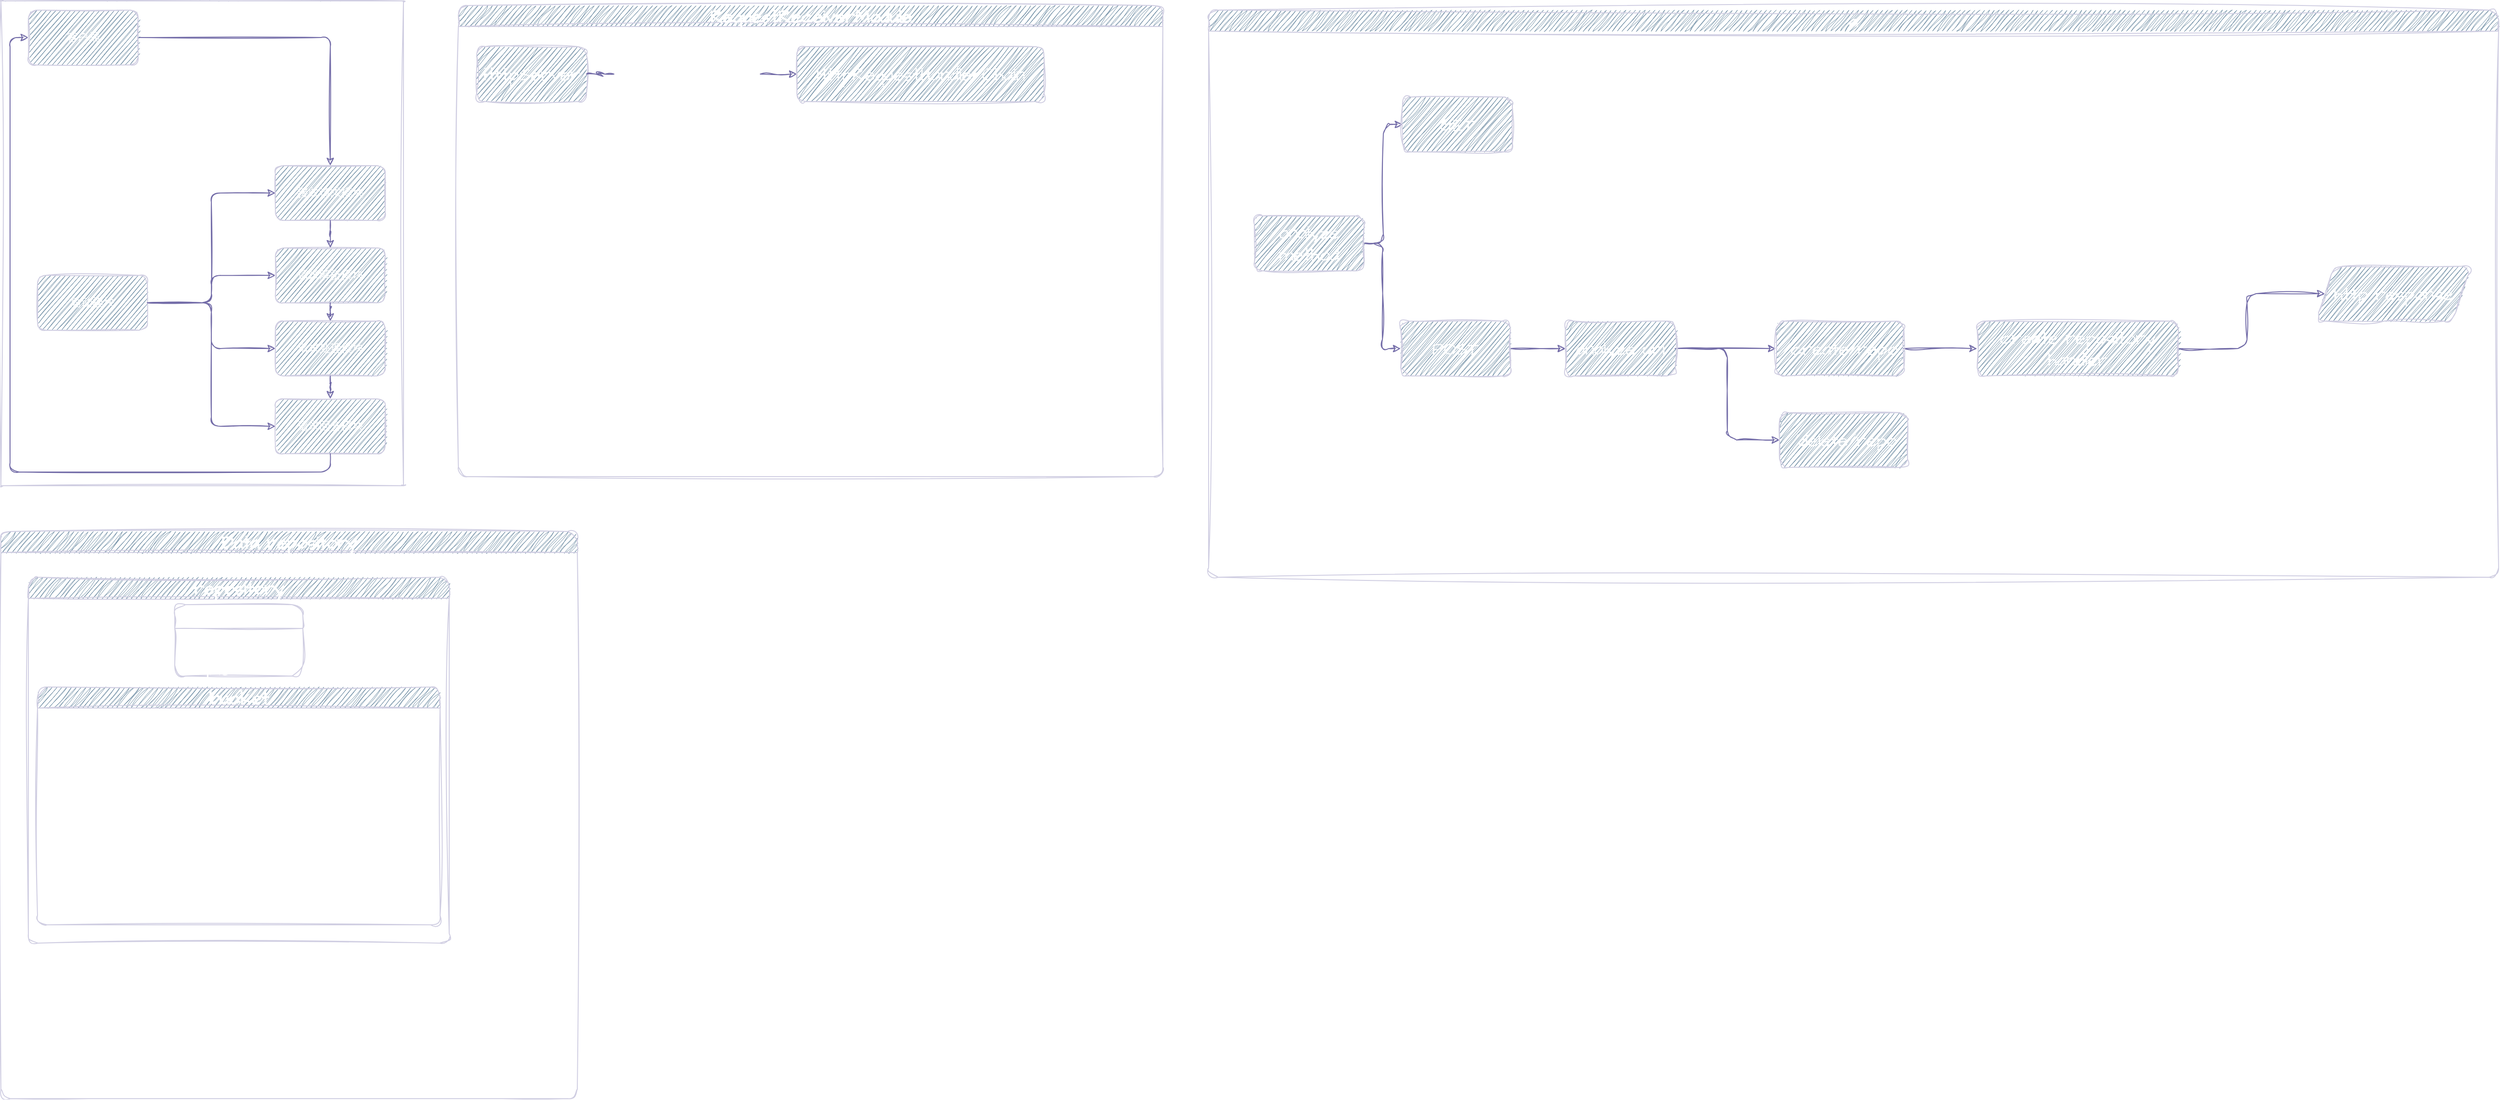 <mxfile version="20.5.3" type="embed"><diagram name="第 1 页" id="j3XViWv7Z2x4sv4psIhH"><mxGraphModel dx="755" dy="393" grid="1" gridSize="10" guides="1" tooltips="1" connect="1" arrows="1" fold="1" page="1" pageScale="1" pageWidth="827" pageHeight="1169" math="0" shadow="0"><root><mxCell id="0"/><mxCell id="1" parent="0"/><mxCell id="42" value="" style="swimlane;startSize=0;rounded=1;sketch=1;hachureGap=4;jiggle=2;strokeColor=#D0CEE2;fontFamily=Architects Daughter;fontSource=https%3A%2F%2Ffonts.googleapis.com%2Fcss%3Ffamily%3DArchitects%2BDaughter;fontSize=20;fontColor=#FFFFFF;fillColor=#5D7F99;" parent="1" vertex="1"><mxGeometry x="30" y="20" width="440" height="530" as="geometry"/></mxCell><mxCell id="z0B_1MBxLSLZRJ2WrU6A-1" value="启动模块" style="rounded=1;whiteSpace=wrap;html=1;sketch=1;fillColor=#5D7F99;strokeColor=#D0CEE2;fontColor=#FFFFFF;" parent="42" vertex="1"><mxGeometry x="40" y="300" width="120" height="60" as="geometry"/></mxCell><mxCell id="z0B_1MBxLSLZRJ2WrU6A-2" value="&lt;font color=&quot;#ffffff&quot;&gt;接收请求模块&lt;/font&gt;" style="rounded=1;whiteSpace=wrap;html=1;sketch=1;fillColor=#5D7F99;strokeColor=#D0CEE2;fontColor=#1A1A1A;" parent="42" vertex="1"><mxGeometry x="300" y="180" width="120" height="60" as="geometry"/></mxCell><mxCell id="z0B_1MBxLSLZRJ2WrU6A-6" style="edgeStyle=orthogonalEdgeStyle;rounded=1;orthogonalLoop=1;jettySize=auto;html=1;exitX=1;exitY=0.5;exitDx=0;exitDy=0;entryX=0;entryY=0.5;entryDx=0;entryDy=0;sketch=1;strokeColor=#736CA8;fontColor=#1A1A1A;" parent="42" source="z0B_1MBxLSLZRJ2WrU6A-1" target="z0B_1MBxLSLZRJ2WrU6A-2" edge="1"><mxGeometry relative="1" as="geometry"/></mxCell><mxCell id="z0B_1MBxLSLZRJ2WrU6A-3" value="请求解析模块" style="rounded=1;whiteSpace=wrap;html=1;sketch=1;fillColor=#5D7F99;strokeColor=#D0CEE2;fontColor=#FFFFFF;" parent="42" vertex="1"><mxGeometry x="300" y="270" width="120" height="60" as="geometry"/></mxCell><mxCell id="z0B_1MBxLSLZRJ2WrU6A-9" style="edgeStyle=orthogonalEdgeStyle;rounded=1;orthogonalLoop=1;jettySize=auto;html=1;exitX=1;exitY=0.5;exitDx=0;exitDy=0;sketch=1;strokeColor=#736CA8;fontColor=#1A1A1A;" parent="42" source="z0B_1MBxLSLZRJ2WrU6A-1" target="z0B_1MBxLSLZRJ2WrU6A-3" edge="1"><mxGeometry relative="1" as="geometry"/></mxCell><mxCell id="z0B_1MBxLSLZRJ2WrU6A-12" style="edgeStyle=orthogonalEdgeStyle;rounded=1;orthogonalLoop=1;jettySize=auto;html=1;sketch=1;strokeColor=#736CA8;fontColor=#1A1A1A;" parent="42" source="z0B_1MBxLSLZRJ2WrU6A-2" target="z0B_1MBxLSLZRJ2WrU6A-3" edge="1"><mxGeometry relative="1" as="geometry"/></mxCell><mxCell id="z0B_1MBxLSLZRJ2WrU6A-4" value="请求处理模块" style="rounded=1;whiteSpace=wrap;html=1;sketch=1;fillColor=#5D7F99;strokeColor=#D0CEE2;fontColor=#FFFFFF;" parent="42" vertex="1"><mxGeometry x="300" y="350" width="120" height="60" as="geometry"/></mxCell><mxCell id="z0B_1MBxLSLZRJ2WrU6A-10" style="edgeStyle=orthogonalEdgeStyle;rounded=1;orthogonalLoop=1;jettySize=auto;html=1;exitX=1;exitY=0.5;exitDx=0;exitDy=0;entryX=0;entryY=0.5;entryDx=0;entryDy=0;sketch=1;strokeColor=#736CA8;fontColor=#1A1A1A;" parent="42" source="z0B_1MBxLSLZRJ2WrU6A-1" target="z0B_1MBxLSLZRJ2WrU6A-4" edge="1"><mxGeometry relative="1" as="geometry"/></mxCell><mxCell id="z0B_1MBxLSLZRJ2WrU6A-13" style="edgeStyle=orthogonalEdgeStyle;rounded=1;orthogonalLoop=1;jettySize=auto;html=1;sketch=1;strokeColor=#736CA8;fontColor=#1A1A1A;" parent="42" source="z0B_1MBxLSLZRJ2WrU6A-3" target="z0B_1MBxLSLZRJ2WrU6A-4" edge="1"><mxGeometry relative="1" as="geometry"/></mxCell><mxCell id="z0B_1MBxLSLZRJ2WrU6A-5" value="请求回复模块" style="rounded=1;whiteSpace=wrap;html=1;sketch=1;fillColor=#5D7F99;strokeColor=#D0CEE2;fontColor=#FFFFFF;" parent="42" vertex="1"><mxGeometry x="300" y="435" width="120" height="60" as="geometry"/></mxCell><mxCell id="z0B_1MBxLSLZRJ2WrU6A-11" style="edgeStyle=orthogonalEdgeStyle;rounded=1;orthogonalLoop=1;jettySize=auto;html=1;exitX=1;exitY=0.5;exitDx=0;exitDy=0;entryX=0;entryY=0.5;entryDx=0;entryDy=0;sketch=1;strokeColor=#736CA8;fontColor=#1A1A1A;" parent="42" source="z0B_1MBxLSLZRJ2WrU6A-1" target="z0B_1MBxLSLZRJ2WrU6A-5" edge="1"><mxGeometry relative="1" as="geometry"/></mxCell><mxCell id="z0B_1MBxLSLZRJ2WrU6A-14" style="edgeStyle=orthogonalEdgeStyle;rounded=1;orthogonalLoop=1;jettySize=auto;html=1;sketch=1;strokeColor=#736CA8;fontColor=#1A1A1A;" parent="42" source="z0B_1MBxLSLZRJ2WrU6A-4" target="z0B_1MBxLSLZRJ2WrU6A-5" edge="1"><mxGeometry relative="1" as="geometry"/></mxCell><mxCell id="z0B_1MBxLSLZRJ2WrU6A-17" style="edgeStyle=orthogonalEdgeStyle;rounded=1;orthogonalLoop=1;jettySize=auto;html=1;entryX=0.5;entryY=0;entryDx=0;entryDy=0;sketch=1;strokeColor=#736CA8;fontColor=#1A1A1A;" parent="42" source="z0B_1MBxLSLZRJ2WrU6A-15" target="z0B_1MBxLSLZRJ2WrU6A-2" edge="1"><mxGeometry relative="1" as="geometry"/></mxCell><mxCell id="z0B_1MBxLSLZRJ2WrU6A-15" value="&lt;font color=&quot;#ffffff&quot;&gt;客户端&lt;/font&gt;" style="rounded=1;whiteSpace=wrap;html=1;sketch=1;fillColor=#5D7F99;strokeColor=#D0CEE2;fontColor=#1A1A1A;" parent="42" vertex="1"><mxGeometry x="30" y="10" width="120" height="60" as="geometry"/></mxCell><mxCell id="z0B_1MBxLSLZRJ2WrU6A-19" style="edgeStyle=orthogonalEdgeStyle;rounded=1;orthogonalLoop=1;jettySize=auto;html=1;exitX=0.5;exitY=1;exitDx=0;exitDy=0;entryX=0;entryY=0.5;entryDx=0;entryDy=0;sketch=1;strokeColor=#736CA8;fontColor=#1A1A1A;" parent="42" source="z0B_1MBxLSLZRJ2WrU6A-5" target="z0B_1MBxLSLZRJ2WrU6A-15" edge="1"><mxGeometry relative="1" as="geometry"/></mxCell><mxCell id="43" value="RequestReceiverModule" style="swimlane;whiteSpace=wrap;html=1;rounded=1;sketch=1;hachureGap=4;jiggle=2;strokeColor=#D0CEE2;fontFamily=Architects Daughter;fontSource=https%3A%2F%2Ffonts.googleapis.com%2Fcss%3Ffamily%3DArchitects%2BDaughter;fontSize=20;fontColor=#FFFFFF;fillColor=#5D7F99;" parent="1" vertex="1"><mxGeometry x="530" y="25" width="770" height="515" as="geometry"/></mxCell><mxCell id="48" style="edgeStyle=orthogonalEdgeStyle;rounded=1;sketch=1;hachureGap=4;jiggle=2;orthogonalLoop=1;jettySize=auto;html=1;entryX=0;entryY=0.5;entryDx=0;entryDy=0;strokeColor=#736CA8;fontFamily=Architects Daughter;fontSource=https%3A%2F%2Ffonts.googleapis.com%2Fcss%3Ffamily%3DArchitects%2BDaughter;fontSize=16;fontColor=#FFFFFF;startArrow=none;" parent="43" source="49" target="47" edge="1"><mxGeometry relative="1" as="geometry"/></mxCell><mxCell id="44" value="HttpServer" style="rounded=1;whiteSpace=wrap;html=1;sketch=1;hachureGap=4;jiggle=2;strokeColor=#D0CEE2;fontFamily=Architects Daughter;fontSource=https%3A%2F%2Ffonts.googleapis.com%2Fcss%3Ffamily%3DArchitects%2BDaughter;fontSize=20;fontColor=#FFFFFF;fillColor=#5D7F99;" parent="43" vertex="1"><mxGeometry x="20" y="45" width="120" height="60" as="geometry"/></mxCell><mxCell id="47" value="HttpRequestHandlerChain" style="rounded=1;whiteSpace=wrap;html=1;sketch=1;hachureGap=4;jiggle=2;strokeColor=#D0CEE2;fontFamily=Architects Daughter;fontSource=https%3A%2F%2Ffonts.googleapis.com%2Fcss%3Ffamily%3DArchitects%2BDaughter;fontSize=20;fontColor=#FFFFFF;fillColor=#5D7F99;" parent="43" vertex="1"><mxGeometry x="370" y="45" width="270" height="60" as="geometry"/></mxCell><mxCell id="49" value="get http request" style="text;html=1;strokeColor=none;fillColor=none;align=center;verticalAlign=middle;whiteSpace=wrap;rounded=0;sketch=1;hachureGap=4;jiggle=2;fontFamily=Architects Daughter;fontSource=https%3A%2F%2Ffonts.googleapis.com%2Fcss%3Ffamily%3DArchitects%2BDaughter;fontSize=20;fontColor=#FFFFFF;" parent="43" vertex="1"><mxGeometry x="170" y="60" width="160" height="30" as="geometry"/></mxCell><mxCell id="50" value="" style="edgeStyle=orthogonalEdgeStyle;rounded=1;sketch=1;hachureGap=4;jiggle=2;orthogonalLoop=1;jettySize=auto;html=1;entryX=0;entryY=0.5;entryDx=0;entryDy=0;strokeColor=#736CA8;fontFamily=Architects Daughter;fontSource=https%3A%2F%2Ffonts.googleapis.com%2Fcss%3Ffamily%3DArchitects%2BDaughter;fontSize=16;fontColor=#FFFFFF;endArrow=none;" parent="43" source="44" target="49" edge="1"><mxGeometry relative="1" as="geometry"><mxPoint x="670" y="100" as="sourcePoint"/><mxPoint x="900" y="100" as="targetPoint"/></mxGeometry></mxCell><mxCell id="51" value="&lt;span style=&quot;font-weight: 400;&quot;&gt;a&lt;/span&gt;" style="swimlane;whiteSpace=wrap;html=1;rounded=1;sketch=1;hachureGap=4;jiggle=2;strokeColor=#D0CEE2;fontFamily=Architects Daughter;fontSource=https%3A%2F%2Ffonts.googleapis.com%2Fcss%3Ffamily%3DArchitects%2BDaughter;fontSize=20;fontColor=#FFFFFF;fillColor=#5D7F99;" parent="1" vertex="1"><mxGeometry x="1350" y="30" width="1410" height="620" as="geometry"/></mxCell><mxCell id="56" style="edgeStyle=orthogonalEdgeStyle;rounded=1;sketch=1;hachureGap=4;jiggle=2;orthogonalLoop=1;jettySize=auto;html=1;entryX=0;entryY=0.5;entryDx=0;entryDy=0;strokeColor=#736CA8;fontFamily=Architects Daughter;fontSource=https%3A%2F%2Ffonts.googleapis.com%2Fcss%3Ffamily%3DArchitects%2BDaughter;fontSize=16;fontColor=#FFFFFF;" parent="51" source="52" target="53" edge="1"><mxGeometry relative="1" as="geometry"/></mxCell><mxCell id="57" style="edgeStyle=orthogonalEdgeStyle;rounded=1;sketch=1;hachureGap=4;jiggle=2;orthogonalLoop=1;jettySize=auto;html=1;entryX=0;entryY=0.5;entryDx=0;entryDy=0;strokeColor=#736CA8;fontFamily=Architects Daughter;fontSource=https%3A%2F%2Ffonts.googleapis.com%2Fcss%3Ffamily%3DArchitects%2BDaughter;fontSize=16;fontColor=#FFFFFF;" parent="51" source="52" target="55" edge="1"><mxGeometry relative="1" as="geometry"/></mxCell><mxCell id="52" value="analyze method" style="rounded=1;whiteSpace=wrap;html=1;sketch=1;hachureGap=4;jiggle=2;strokeColor=#D0CEE2;fontFamily=Architects Daughter;fontSource=https%3A%2F%2Ffonts.googleapis.com%2Fcss%3Ffamily%3DArchitects%2BDaughter;fontSize=20;fontColor=#FFFFFF;fillColor=#5D7F99;" parent="51" vertex="1"><mxGeometry x="50" y="225" width="120" height="60" as="geometry"/></mxCell><mxCell id="53" value="GET" style="rounded=1;whiteSpace=wrap;html=1;sketch=1;hachureGap=4;jiggle=2;strokeColor=#D0CEE2;fontFamily=Architects Daughter;fontSource=https%3A%2F%2Ffonts.googleapis.com%2Fcss%3Ffamily%3DArchitects%2BDaughter;fontSize=20;fontColor=#FFFFFF;fillColor=#5D7F99;" parent="51" vertex="1"><mxGeometry x="212" y="95" width="120" height="60" as="geometry"/></mxCell><mxCell id="59" style="edgeStyle=orthogonalEdgeStyle;rounded=1;sketch=1;hachureGap=4;jiggle=2;orthogonalLoop=1;jettySize=auto;html=1;entryX=0;entryY=0.5;entryDx=0;entryDy=0;strokeColor=#736CA8;fontFamily=Architects Daughter;fontSource=https%3A%2F%2Ffonts.googleapis.com%2Fcss%3Ffamily%3DArchitects%2BDaughter;fontSize=16;fontColor=#FFFFFF;" parent="51" source="55" target="58" edge="1"><mxGeometry relative="1" as="geometry"/></mxCell><mxCell id="55" value="POST" style="rounded=1;whiteSpace=wrap;html=1;sketch=1;hachureGap=4;jiggle=2;strokeColor=#D0CEE2;fontFamily=Architects Daughter;fontSource=https%3A%2F%2Ffonts.googleapis.com%2Fcss%3Ffamily%3DArchitects%2BDaughter;fontSize=20;fontColor=#FFFFFF;fillColor=#5D7F99;" parent="51" vertex="1"><mxGeometry x="210" y="340" width="120" height="60" as="geometry"/></mxCell><mxCell id="61" style="edgeStyle=orthogonalEdgeStyle;rounded=1;sketch=1;hachureGap=4;jiggle=2;orthogonalLoop=1;jettySize=auto;html=1;strokeColor=#736CA8;fontFamily=Architects Daughter;fontSource=https%3A%2F%2Ffonts.googleapis.com%2Fcss%3Ffamily%3DArchitects%2BDaughter;fontSize=16;fontColor=#FFFFFF;" parent="51" source="58" target="60" edge="1"><mxGeometry relative="1" as="geometry"/></mxCell><mxCell id="66" style="edgeStyle=orthogonalEdgeStyle;rounded=1;sketch=1;hachureGap=4;jiggle=2;orthogonalLoop=1;jettySize=auto;html=1;entryX=0;entryY=0.5;entryDx=0;entryDy=0;strokeColor=#736CA8;fontFamily=Architects Daughter;fontSource=https%3A%2F%2Ffonts.googleapis.com%2Fcss%3Ffamily%3DArchitects%2BDaughter;fontSize=16;fontColor=#FFFFFF;" parent="51" source="58" target="65" edge="1"><mxGeometry relative="1" as="geometry"/></mxCell><mxCell id="58" value="analyze uri" style="rounded=1;whiteSpace=wrap;html=1;sketch=1;hachureGap=4;jiggle=2;strokeColor=#D0CEE2;fontFamily=Architects Daughter;fontSource=https%3A%2F%2Ffonts.googleapis.com%2Fcss%3Ffamily%3DArchitects%2BDaughter;fontSize=20;fontColor=#FFFFFF;fillColor=#5D7F99;" parent="51" vertex="1"><mxGeometry x="390" y="340" width="120" height="60" as="geometry"/></mxCell><mxCell id="68" style="edgeStyle=orthogonalEdgeStyle;rounded=1;sketch=1;hachureGap=4;jiggle=2;orthogonalLoop=1;jettySize=auto;html=1;entryX=0;entryY=0.5;entryDx=0;entryDy=0;strokeColor=#736CA8;fontFamily=Architects Daughter;fontSource=https%3A%2F%2Ffonts.googleapis.com%2Fcss%3Ffamily%3DArchitects%2BDaughter;fontSize=16;fontColor=#FFFFFF;" parent="51" source="60" target="67" edge="1"><mxGeometry relative="1" as="geometry"/></mxCell><mxCell id="60" value="/create/repo" style="rounded=1;whiteSpace=wrap;html=1;sketch=1;hachureGap=4;jiggle=2;strokeColor=#D0CEE2;fontFamily=Architects Daughter;fontSource=https%3A%2F%2Ffonts.googleapis.com%2Fcss%3Ffamily%3DArchitects%2BDaughter;fontSize=20;fontColor=#FFFFFF;fillColor=#5D7F99;" parent="51" vertex="1"><mxGeometry x="620" y="340" width="140" height="60" as="geometry"/></mxCell><mxCell id="64" value="http response" style="shape=parallelogram;perimeter=parallelogramPerimeter;whiteSpace=wrap;html=1;fixedSize=1;rounded=1;sketch=1;hachureGap=4;jiggle=2;strokeColor=#D0CEE2;fontFamily=Architects Daughter;fontSource=https%3A%2F%2Ffonts.googleapis.com%2Fcss%3Ffamily%3DArchitects%2BDaughter;fontSize=20;fontColor=#FFFFFF;fillColor=#5D7F99;" parent="51" vertex="1"><mxGeometry x="1210" y="280" width="170" height="60" as="geometry"/></mxCell><mxCell id="65" value="/delete/repo" style="rounded=1;whiteSpace=wrap;html=1;sketch=1;hachureGap=4;jiggle=2;strokeColor=#D0CEE2;fontFamily=Architects Daughter;fontSource=https%3A%2F%2Ffonts.googleapis.com%2Fcss%3Ffamily%3DArchitects%2BDaughter;fontSize=20;fontColor=#FFFFFF;fillColor=#5D7F99;" parent="51" vertex="1"><mxGeometry x="624" y="440" width="140" height="60" as="geometry"/></mxCell><mxCell id="70" style="edgeStyle=orthogonalEdgeStyle;rounded=1;sketch=1;hachureGap=4;jiggle=2;orthogonalLoop=1;jettySize=auto;html=1;entryX=0;entryY=0.5;entryDx=0;entryDy=0;strokeColor=#736CA8;fontFamily=Architects Daughter;fontSource=https%3A%2F%2Ffonts.googleapis.com%2Fcss%3Ffamily%3DArchitects%2BDaughter;fontSize=16;fontColor=#FFFFFF;" parent="51" source="67" target="64" edge="1"><mxGeometry relative="1" as="geometry"/></mxCell><mxCell id="67" value="create&amp;nbsp;repository handler" style="rounded=1;whiteSpace=wrap;html=1;sketch=1;hachureGap=4;jiggle=2;strokeColor=#D0CEE2;fontFamily=Architects Daughter;fontSource=https%3A%2F%2Ffonts.googleapis.com%2Fcss%3Ffamily%3DArchitects%2BDaughter;fontSize=20;fontColor=#FFFFFF;fillColor=#5D7F99;" parent="51" vertex="1"><mxGeometry x="840" y="340" width="220" height="60" as="geometry"/></mxCell><mxCell id="73" value="Data repository" style="swimlane;whiteSpace=wrap;html=1;rounded=1;sketch=1;hachureGap=4;jiggle=2;strokeColor=#D0CEE2;fontFamily=Architects Daughter;fontSource=https%3A%2F%2Ffonts.googleapis.com%2Fcss%3Ffamily%3DArchitects%2BDaughter;fontSize=20;fontColor=#FFFFFF;fillColor=#5D7F99;" vertex="1" parent="1"><mxGeometry x="30" y="600" width="630" height="620" as="geometry"/></mxCell><mxCell id="74" value="repository" style="swimlane;whiteSpace=wrap;html=1;rounded=1;sketch=1;hachureGap=4;jiggle=2;strokeColor=#D0CEE2;fontFamily=Architects Daughter;fontSource=https%3A%2F%2Ffonts.googleapis.com%2Fcss%3Ffamily%3DArchitects%2BDaughter;fontSize=20;fontColor=#FFFFFF;fillColor=#5D7F99;" vertex="1" parent="73"><mxGeometry x="30" y="50" width="460" height="400" as="geometry"/></mxCell><mxCell id="76" value="Attributes" style="swimlane;fontStyle=0;childLayout=stackLayout;horizontal=1;startSize=26;fillColor=none;horizontalStack=0;resizeParent=1;resizeParentMax=0;resizeLast=0;collapsible=1;marginBottom=0;html=1;rounded=1;sketch=1;hachureGap=4;jiggle=2;strokeColor=#D0CEE2;fontFamily=Architects Daughter;fontSource=https%3A%2F%2Ffonts.googleapis.com%2Fcss%3Ffamily%3DArchitects%2BDaughter;fontSize=20;fontColor=#FFFFFF;" vertex="1" parent="74"><mxGeometry x="160" y="30" width="140" height="78" as="geometry"/></mxCell><mxCell id="77" value="name" style="text;strokeColor=none;fillColor=none;align=left;verticalAlign=top;spacingLeft=4;spacingRight=4;overflow=hidden;rotatable=0;points=[[0,0.5],[1,0.5]];portConstraint=eastwest;whiteSpace=wrap;html=1;rounded=1;sketch=1;hachureGap=4;jiggle=2;fontFamily=Architects Daughter;fontSource=https%3A%2F%2Ffonts.googleapis.com%2Fcss%3Ffamily%3DArchitects%2BDaughter;fontSize=20;fontColor=#FFFFFF;" vertex="1" parent="76"><mxGeometry y="26" width="140" height="26" as="geometry"/></mxCell><mxCell id="78" value="engine" style="text;strokeColor=none;fillColor=none;align=left;verticalAlign=top;spacingLeft=4;spacingRight=4;overflow=hidden;rotatable=0;points=[[0,0.5],[1,0.5]];portConstraint=eastwest;whiteSpace=wrap;html=1;rounded=1;sketch=1;hachureGap=4;jiggle=2;fontFamily=Architects Daughter;fontSource=https%3A%2F%2Ffonts.googleapis.com%2Fcss%3Ffamily%3DArchitects%2BDaughter;fontSize=20;fontColor=#FFFFFF;" vertex="1" parent="76"><mxGeometry y="52" width="140" height="26" as="geometry"/></mxCell><mxCell id="80" value="bucket" style="swimlane;whiteSpace=wrap;html=1;rounded=1;sketch=1;hachureGap=4;jiggle=2;strokeColor=#D0CEE2;fontFamily=Architects Daughter;fontSource=https%3A%2F%2Ffonts.googleapis.com%2Fcss%3Ffamily%3DArchitects%2BDaughter;fontSize=20;fontColor=#FFFFFF;fillColor=#5D7F99;" vertex="1" parent="74"><mxGeometry x="10" y="120" width="440" height="260" as="geometry"/></mxCell></root></mxGraphModel></diagram></mxfile>